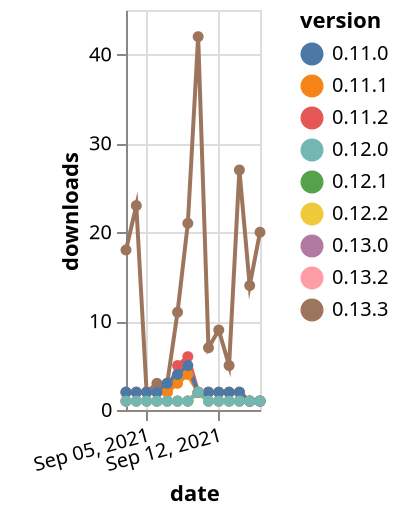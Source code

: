 {"$schema": "https://vega.github.io/schema/vega-lite/v5.json", "description": "A simple bar chart with embedded data.", "data": {"values": [{"date": "2021-09-03", "total": 3090, "delta": 18, "version": "0.13.3"}, {"date": "2021-09-04", "total": 3113, "delta": 23, "version": "0.13.3"}, {"date": "2021-09-05", "total": 3115, "delta": 2, "version": "0.13.3"}, {"date": "2021-09-06", "total": 3118, "delta": 3, "version": "0.13.3"}, {"date": "2021-09-07", "total": 3121, "delta": 3, "version": "0.13.3"}, {"date": "2021-09-08", "total": 3132, "delta": 11, "version": "0.13.3"}, {"date": "2021-09-09", "total": 3153, "delta": 21, "version": "0.13.3"}, {"date": "2021-09-10", "total": 3195, "delta": 42, "version": "0.13.3"}, {"date": "2021-09-11", "total": 3202, "delta": 7, "version": "0.13.3"}, {"date": "2021-09-12", "total": 3211, "delta": 9, "version": "0.13.3"}, {"date": "2021-09-13", "total": 3216, "delta": 5, "version": "0.13.3"}, {"date": "2021-09-14", "total": 3243, "delta": 27, "version": "0.13.3"}, {"date": "2021-09-15", "total": 3257, "delta": 14, "version": "0.13.3"}, {"date": "2021-09-16", "total": 3277, "delta": 20, "version": "0.13.3"}, {"date": "2021-09-03", "total": 206, "delta": 1, "version": "0.13.2"}, {"date": "2021-09-04", "total": 207, "delta": 1, "version": "0.13.2"}, {"date": "2021-09-05", "total": 208, "delta": 1, "version": "0.13.2"}, {"date": "2021-09-06", "total": 209, "delta": 1, "version": "0.13.2"}, {"date": "2021-09-07", "total": 210, "delta": 1, "version": "0.13.2"}, {"date": "2021-09-08", "total": 211, "delta": 1, "version": "0.13.2"}, {"date": "2021-09-09", "total": 212, "delta": 1, "version": "0.13.2"}, {"date": "2021-09-10", "total": 214, "delta": 2, "version": "0.13.2"}, {"date": "2021-09-11", "total": 215, "delta": 1, "version": "0.13.2"}, {"date": "2021-09-12", "total": 216, "delta": 1, "version": "0.13.2"}, {"date": "2021-09-13", "total": 217, "delta": 1, "version": "0.13.2"}, {"date": "2021-09-14", "total": 218, "delta": 1, "version": "0.13.2"}, {"date": "2021-09-15", "total": 219, "delta": 1, "version": "0.13.2"}, {"date": "2021-09-16", "total": 220, "delta": 1, "version": "0.13.2"}, {"date": "2021-09-03", "total": 423, "delta": 1, "version": "0.12.1"}, {"date": "2021-09-04", "total": 424, "delta": 1, "version": "0.12.1"}, {"date": "2021-09-05", "total": 425, "delta": 1, "version": "0.12.1"}, {"date": "2021-09-06", "total": 426, "delta": 1, "version": "0.12.1"}, {"date": "2021-09-07", "total": 427, "delta": 1, "version": "0.12.1"}, {"date": "2021-09-08", "total": 428, "delta": 1, "version": "0.12.1"}, {"date": "2021-09-09", "total": 429, "delta": 1, "version": "0.12.1"}, {"date": "2021-09-10", "total": 431, "delta": 2, "version": "0.12.1"}, {"date": "2021-09-11", "total": 432, "delta": 1, "version": "0.12.1"}, {"date": "2021-09-12", "total": 433, "delta": 1, "version": "0.12.1"}, {"date": "2021-09-13", "total": 434, "delta": 1, "version": "0.12.1"}, {"date": "2021-09-14", "total": 435, "delta": 1, "version": "0.12.1"}, {"date": "2021-09-15", "total": 436, "delta": 1, "version": "0.12.1"}, {"date": "2021-09-16", "total": 437, "delta": 1, "version": "0.12.1"}, {"date": "2021-09-03", "total": 2768, "delta": 2, "version": "0.11.2"}, {"date": "2021-09-04", "total": 2770, "delta": 2, "version": "0.11.2"}, {"date": "2021-09-05", "total": 2772, "delta": 2, "version": "0.11.2"}, {"date": "2021-09-06", "total": 2774, "delta": 2, "version": "0.11.2"}, {"date": "2021-09-07", "total": 2776, "delta": 2, "version": "0.11.2"}, {"date": "2021-09-08", "total": 2781, "delta": 5, "version": "0.11.2"}, {"date": "2021-09-09", "total": 2787, "delta": 6, "version": "0.11.2"}, {"date": "2021-09-10", "total": 2789, "delta": 2, "version": "0.11.2"}, {"date": "2021-09-11", "total": 2791, "delta": 2, "version": "0.11.2"}, {"date": "2021-09-12", "total": 2793, "delta": 2, "version": "0.11.2"}, {"date": "2021-09-13", "total": 2795, "delta": 2, "version": "0.11.2"}, {"date": "2021-09-14", "total": 2797, "delta": 2, "version": "0.11.2"}, {"date": "2021-09-15", "total": 2798, "delta": 1, "version": "0.11.2"}, {"date": "2021-09-16", "total": 2799, "delta": 1, "version": "0.11.2"}, {"date": "2021-09-03", "total": 204, "delta": 1, "version": "0.13.0"}, {"date": "2021-09-04", "total": 205, "delta": 1, "version": "0.13.0"}, {"date": "2021-09-05", "total": 206, "delta": 1, "version": "0.13.0"}, {"date": "2021-09-06", "total": 207, "delta": 1, "version": "0.13.0"}, {"date": "2021-09-07", "total": 208, "delta": 1, "version": "0.13.0"}, {"date": "2021-09-08", "total": 209, "delta": 1, "version": "0.13.0"}, {"date": "2021-09-09", "total": 210, "delta": 1, "version": "0.13.0"}, {"date": "2021-09-10", "total": 212, "delta": 2, "version": "0.13.0"}, {"date": "2021-09-11", "total": 213, "delta": 1, "version": "0.13.0"}, {"date": "2021-09-12", "total": 214, "delta": 1, "version": "0.13.0"}, {"date": "2021-09-13", "total": 215, "delta": 1, "version": "0.13.0"}, {"date": "2021-09-14", "total": 216, "delta": 1, "version": "0.13.0"}, {"date": "2021-09-15", "total": 217, "delta": 1, "version": "0.13.0"}, {"date": "2021-09-16", "total": 218, "delta": 1, "version": "0.13.0"}, {"date": "2021-09-03", "total": 215, "delta": 1, "version": "0.12.2"}, {"date": "2021-09-04", "total": 216, "delta": 1, "version": "0.12.2"}, {"date": "2021-09-05", "total": 217, "delta": 1, "version": "0.12.2"}, {"date": "2021-09-06", "total": 218, "delta": 1, "version": "0.12.2"}, {"date": "2021-09-07", "total": 219, "delta": 1, "version": "0.12.2"}, {"date": "2021-09-08", "total": 220, "delta": 1, "version": "0.12.2"}, {"date": "2021-09-09", "total": 221, "delta": 1, "version": "0.12.2"}, {"date": "2021-09-10", "total": 223, "delta": 2, "version": "0.12.2"}, {"date": "2021-09-11", "total": 224, "delta": 1, "version": "0.12.2"}, {"date": "2021-09-12", "total": 225, "delta": 1, "version": "0.12.2"}, {"date": "2021-09-13", "total": 226, "delta": 1, "version": "0.12.2"}, {"date": "2021-09-14", "total": 227, "delta": 1, "version": "0.12.2"}, {"date": "2021-09-15", "total": 228, "delta": 1, "version": "0.12.2"}, {"date": "2021-09-16", "total": 229, "delta": 1, "version": "0.12.2"}, {"date": "2021-09-03", "total": 2395, "delta": 2, "version": "0.11.1"}, {"date": "2021-09-04", "total": 2397, "delta": 2, "version": "0.11.1"}, {"date": "2021-09-05", "total": 2399, "delta": 2, "version": "0.11.1"}, {"date": "2021-09-06", "total": 2401, "delta": 2, "version": "0.11.1"}, {"date": "2021-09-07", "total": 2403, "delta": 2, "version": "0.11.1"}, {"date": "2021-09-08", "total": 2406, "delta": 3, "version": "0.11.1"}, {"date": "2021-09-09", "total": 2410, "delta": 4, "version": "0.11.1"}, {"date": "2021-09-10", "total": 2412, "delta": 2, "version": "0.11.1"}, {"date": "2021-09-11", "total": 2414, "delta": 2, "version": "0.11.1"}, {"date": "2021-09-12", "total": 2416, "delta": 2, "version": "0.11.1"}, {"date": "2021-09-13", "total": 2418, "delta": 2, "version": "0.11.1"}, {"date": "2021-09-14", "total": 2420, "delta": 2, "version": "0.11.1"}, {"date": "2021-09-15", "total": 2421, "delta": 1, "version": "0.11.1"}, {"date": "2021-09-16", "total": 2422, "delta": 1, "version": "0.11.1"}, {"date": "2021-09-03", "total": 2845, "delta": 2, "version": "0.11.0"}, {"date": "2021-09-04", "total": 2847, "delta": 2, "version": "0.11.0"}, {"date": "2021-09-05", "total": 2849, "delta": 2, "version": "0.11.0"}, {"date": "2021-09-06", "total": 2851, "delta": 2, "version": "0.11.0"}, {"date": "2021-09-07", "total": 2854, "delta": 3, "version": "0.11.0"}, {"date": "2021-09-08", "total": 2858, "delta": 4, "version": "0.11.0"}, {"date": "2021-09-09", "total": 2863, "delta": 5, "version": "0.11.0"}, {"date": "2021-09-10", "total": 2865, "delta": 2, "version": "0.11.0"}, {"date": "2021-09-11", "total": 2867, "delta": 2, "version": "0.11.0"}, {"date": "2021-09-12", "total": 2869, "delta": 2, "version": "0.11.0"}, {"date": "2021-09-13", "total": 2871, "delta": 2, "version": "0.11.0"}, {"date": "2021-09-14", "total": 2873, "delta": 2, "version": "0.11.0"}, {"date": "2021-09-15", "total": 2874, "delta": 1, "version": "0.11.0"}, {"date": "2021-09-16", "total": 2875, "delta": 1, "version": "0.11.0"}, {"date": "2021-09-03", "total": 261, "delta": 1, "version": "0.12.0"}, {"date": "2021-09-04", "total": 262, "delta": 1, "version": "0.12.0"}, {"date": "2021-09-05", "total": 263, "delta": 1, "version": "0.12.0"}, {"date": "2021-09-06", "total": 264, "delta": 1, "version": "0.12.0"}, {"date": "2021-09-07", "total": 265, "delta": 1, "version": "0.12.0"}, {"date": "2021-09-08", "total": 266, "delta": 1, "version": "0.12.0"}, {"date": "2021-09-09", "total": 267, "delta": 1, "version": "0.12.0"}, {"date": "2021-09-10", "total": 269, "delta": 2, "version": "0.12.0"}, {"date": "2021-09-11", "total": 270, "delta": 1, "version": "0.12.0"}, {"date": "2021-09-12", "total": 271, "delta": 1, "version": "0.12.0"}, {"date": "2021-09-13", "total": 272, "delta": 1, "version": "0.12.0"}, {"date": "2021-09-14", "total": 273, "delta": 1, "version": "0.12.0"}, {"date": "2021-09-15", "total": 274, "delta": 1, "version": "0.12.0"}, {"date": "2021-09-16", "total": 275, "delta": 1, "version": "0.12.0"}]}, "width": "container", "mark": {"type": "line", "point": {"filled": true}}, "encoding": {"x": {"field": "date", "type": "temporal", "timeUnit": "yearmonthdate", "title": "date", "axis": {"labelAngle": -15}}, "y": {"field": "delta", "type": "quantitative", "title": "downloads"}, "color": {"field": "version", "type": "nominal"}, "tooltip": {"field": "delta"}}}